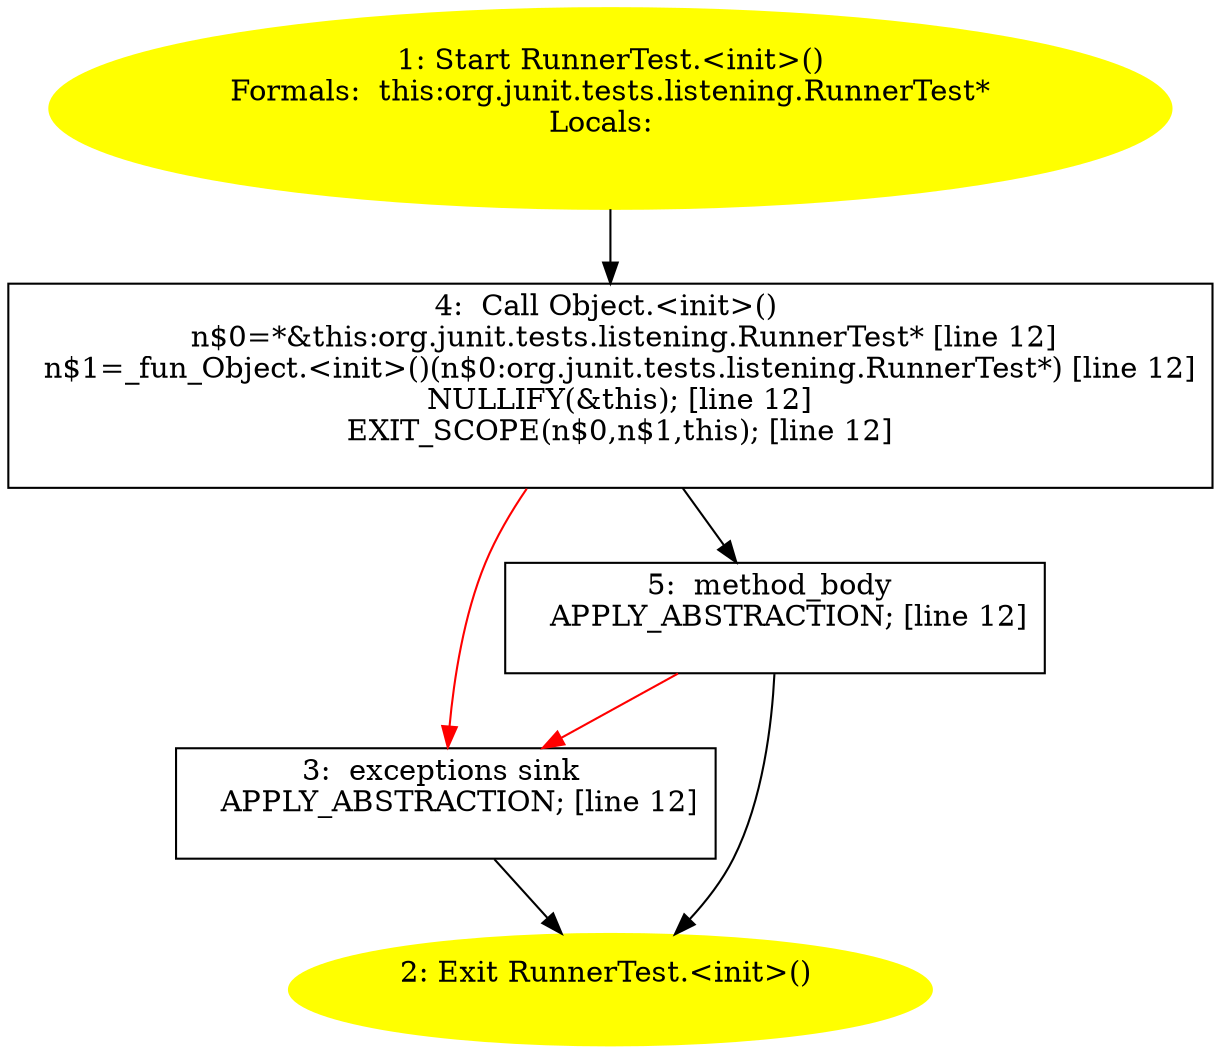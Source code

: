 /* @generated */
digraph cfg {
"org.junit.tests.listening.RunnerTest.<init>().2c519e76e5aa8c9261e84d9133bdb7a9_1" [label="1: Start RunnerTest.<init>()\nFormals:  this:org.junit.tests.listening.RunnerTest*\nLocals:  \n  " color=yellow style=filled]
	

	 "org.junit.tests.listening.RunnerTest.<init>().2c519e76e5aa8c9261e84d9133bdb7a9_1" -> "org.junit.tests.listening.RunnerTest.<init>().2c519e76e5aa8c9261e84d9133bdb7a9_4" ;
"org.junit.tests.listening.RunnerTest.<init>().2c519e76e5aa8c9261e84d9133bdb7a9_2" [label="2: Exit RunnerTest.<init>() \n  " color=yellow style=filled]
	

"org.junit.tests.listening.RunnerTest.<init>().2c519e76e5aa8c9261e84d9133bdb7a9_3" [label="3:  exceptions sink \n   APPLY_ABSTRACTION; [line 12]\n " shape="box"]
	

	 "org.junit.tests.listening.RunnerTest.<init>().2c519e76e5aa8c9261e84d9133bdb7a9_3" -> "org.junit.tests.listening.RunnerTest.<init>().2c519e76e5aa8c9261e84d9133bdb7a9_2" ;
"org.junit.tests.listening.RunnerTest.<init>().2c519e76e5aa8c9261e84d9133bdb7a9_4" [label="4:  Call Object.<init>() \n   n$0=*&this:org.junit.tests.listening.RunnerTest* [line 12]\n  n$1=_fun_Object.<init>()(n$0:org.junit.tests.listening.RunnerTest*) [line 12]\n  NULLIFY(&this); [line 12]\n  EXIT_SCOPE(n$0,n$1,this); [line 12]\n " shape="box"]
	

	 "org.junit.tests.listening.RunnerTest.<init>().2c519e76e5aa8c9261e84d9133bdb7a9_4" -> "org.junit.tests.listening.RunnerTest.<init>().2c519e76e5aa8c9261e84d9133bdb7a9_5" ;
	 "org.junit.tests.listening.RunnerTest.<init>().2c519e76e5aa8c9261e84d9133bdb7a9_4" -> "org.junit.tests.listening.RunnerTest.<init>().2c519e76e5aa8c9261e84d9133bdb7a9_3" [color="red" ];
"org.junit.tests.listening.RunnerTest.<init>().2c519e76e5aa8c9261e84d9133bdb7a9_5" [label="5:  method_body \n   APPLY_ABSTRACTION; [line 12]\n " shape="box"]
	

	 "org.junit.tests.listening.RunnerTest.<init>().2c519e76e5aa8c9261e84d9133bdb7a9_5" -> "org.junit.tests.listening.RunnerTest.<init>().2c519e76e5aa8c9261e84d9133bdb7a9_2" ;
	 "org.junit.tests.listening.RunnerTest.<init>().2c519e76e5aa8c9261e84d9133bdb7a9_5" -> "org.junit.tests.listening.RunnerTest.<init>().2c519e76e5aa8c9261e84d9133bdb7a9_3" [color="red" ];
}
